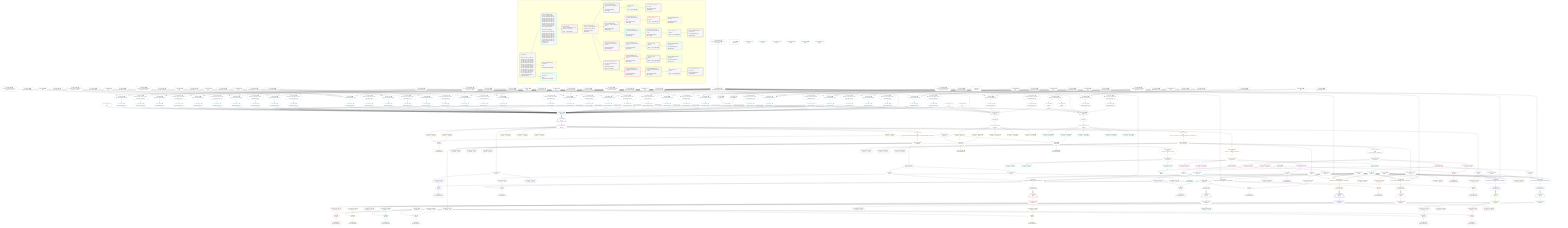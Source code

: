 %%{init: {'themeVariables': { 'fontSize': '12px'}}}%%
graph TD
    classDef path fill:#eee,stroke:#000,color:#000
    classDef plan fill:#fff,stroke-width:1px,color:#000
    classDef itemplan fill:#fff,stroke-width:2px,color:#000
    classDef unbatchedplan fill:#dff,stroke-width:1px,color:#000
    classDef sideeffectplan fill:#fcc,stroke-width:2px,color:#000
    classDef bucket fill:#f6f6f6,color:#000,stroke-width:2px,text-align:left


    %% plan dependencies
    PgSelect233[["PgSelect[233∈0] ➊<br />ᐸhousesᐳ"]]:::plan
    Object12{{"Object[12∈0] ➊<br />ᐸ{pgSettings,withPgClient}ᐳ"}}:::plan
    Constant597{{"Constant[597∈0] ➊<br />ᐸ2ᐳ"}}:::plan
    Constant598{{"Constant[598∈0] ➊<br />ᐸ3ᐳ"}}:::plan
    Lambda265{{"Lambda[265∈0] ➊<br />ᐸcalculateShouldReverseOrderᐳ"}}:::plan
    Lambda268{{"Lambda[268∈0] ➊<br />ᐸcalculateLimitAndOffsetSQLᐳ"}}:::plan
    Lambda577{{"Lambda[577∈0] ➊<br />ᐸcalculateOrderBySQLᐳ"}}:::plan
    Lambda582{{"Lambda[582∈0] ➊<br />ᐸcalculateOrderBySQLᐳ"}}:::plan
    Object12 & Constant597 & Constant598 & Lambda265 & Lambda268 & Lambda577 & Lambda582 --> PgSelect233
    PgSelect251[["PgSelect[251∈0] ➊<br />ᐸhousesᐳ"]]:::plan
    Access247{{"Access[247∈0] ➊<br />ᐸ246.1ᐳ"}}:::plan
    Access249{{"Access[249∈0] ➊<br />ᐸ246.2ᐳ"}}:::plan
    Lambda591{{"Lambda[591∈0] ➊<br />ᐸcalculateOrderBySQLᐳ"}}:::plan
    Lambda596{{"Lambda[596∈0] ➊<br />ᐸcalculateOrderBySQLᐳ"}}:::plan
    Object12 -->|rejectNull| PgSelect251
    Access247 -->|rejectNull| PgSelect251
    Access249 & Lambda265 & Lambda268 & Lambda591 & Lambda596 --> PgSelect251
    Object576{{"Object[576∈0] ➊<br />ᐸ{reverse,orders,alias,codec}ᐳ"}}:::plan
    Constant573{{"Constant[573∈0] ➊<br />ᐸ[]ᐳ"}}:::plan
    Constant574{{"Constant[574∈0] ➊<br />ᐸsql.identifier(”houses”)ᐳ"}}:::plan
    Constant561{{"Constant[561∈0] ➊<br />ᐸRecordCodec(houses)ᐳ"}}:::plan
    Lambda265 & Constant573 & Constant574 & Constant561 --> Object576
    Object590{{"Object[590∈0] ➊<br />ᐸ{reverse,orders,alias,codec}ᐳ"}}:::plan
    Constant587{{"Constant[587∈0] ➊<br />ᐸ[]ᐳ"}}:::plan
    Constant588{{"Constant[588∈0] ➊<br />ᐸsql.identifier(”houses”)ᐳ"}}:::plan
    Lambda265 & Constant587 & Constant588 & Constant561 --> Object590
    Access10{{"Access[10∈0] ➊<br />ᐸ2.pgSettingsᐳ"}}:::plan
    Access11{{"Access[11∈0] ➊<br />ᐸ2.withPgClientᐳ"}}:::plan
    Access10 & Access11 --> Object12
    __Value2["__Value[2∈0] ➊<br />ᐸcontextᐳ"]:::plan
    __Value2 --> Access10
    __Value2 --> Access11
    First235{{"First[235∈0] ➊"}}:::plan
    PgSelect233 --> First235
    PgSelectSingle236{{"PgSelectSingle[236∈0] ➊<br />ᐸhousesᐳ"}}:::plan
    First235 --> PgSelectSingle236
    Lambda246{{"Lambda[246∈0] ➊<br />ᐸspecifier_House_base64JSONᐳ"}}:::plan
    Constant599{{"Constant[599∈0] ➊<br />ᐸ'WyJob3VzZXMiLDIsM10='ᐳ"}}:::plan
    Constant599 --> Lambda246
    Lambda246 --> Access247
    Lambda246 --> Access249
    First253{{"First[253∈0] ➊"}}:::plan
    PgSelect251 --> First253
    PgSelectSingle254{{"PgSelectSingle[254∈0] ➊<br />ᐸhousesᐳ"}}:::plan
    First253 --> PgSelectSingle254
    Constant600{{"Constant[600∈0] ➊<br />ᐸ§{ first: null, last: null, cursorLower: null, cursorUpper: ᐳ"}}:::plan
    Constant600 --> Lambda265
    Constant601{{"Constant[601∈0] ➊<br />ᐸ§{ first: null, last: null, cursorLower: null, cursorUpper: ᐳ"}}:::plan
    Constant601 --> Lambda268
    Object576 --> Lambda577
    Constant620{{"Constant[620∈0] ➊<br />ᐸ§{ reverse: false, orders: [], alias: sql.identifier(”housesᐳ"}}:::plan
    Constant620 --> Lambda582
    Object590 --> Lambda591
    Constant621{{"Constant[621∈0] ➊<br />ᐸ§{ reverse: false, orders: [], alias: sql.identifier(”housesᐳ"}}:::plan
    Constant621 --> Lambda596
    __Value4["__Value[4∈0] ➊<br />ᐸrootValueᐳ"]:::plan
    Connection13{{"Connection[13∈0] ➊<br />ᐸ9ᐳ"}}:::plan
    Constant17{{"Constant[17∈0] ➊<br />ᐸ'houses'ᐳ"}}:::plan
    Constant32{{"Constant[32∈0] ➊<br />ᐸ'streets'ᐳ"}}:::plan
    Constant47{{"Constant[47∈0] ➊<br />ᐸ'buildings'ᐳ"}}:::plan
    Constant94{{"Constant[94∈0] ➊<br />ᐸ'properties'ᐳ"}}:::plan
    Constant263{{"Constant[263∈0] ➊<br />ᐸnullᐳ"}}:::plan
    Constant266{{"Constant[266∈0] ➊<br />ᐸfalseᐳ"}}:::plan
    Constant269{{"Constant[269∈0] ➊<br />ᐸ[ { codec: Codec(int4), fragment: { n: [Array], f: 0, c: 266ᐳ"}}:::plan
    Constant270{{"Constant[270∈0] ➊<br />ᐸsql.identifier(”buildings”)ᐳ"}}:::plan
    Constant271{{"Constant[271∈0] ➊<br />ᐸRecordCodec(buildings)ᐳ"}}:::plan
    Constant288{{"Constant[288∈0] ➊<br />ᐸ[]ᐳ"}}:::plan
    Constant289{{"Constant[289∈0] ➊<br />ᐸsql.identifier(”streets”)ᐳ"}}:::plan
    Constant290{{"Constant[290∈0] ➊<br />ᐸRecordCodec(streets)ᐳ"}}:::plan
    Constant304{{"Constant[304∈0] ➊<br />ᐸ[ { codec: Codec(int4), fragment: { n: [Array], f: 0, c: 266ᐳ"}}:::plan
    Constant305{{"Constant[305∈0] ➊<br />ᐸsql.identifier(”buildings”)ᐳ"}}:::plan
    Constant323{{"Constant[323∈0] ➊<br />ᐸ[]ᐳ"}}:::plan
    Constant324{{"Constant[324∈0] ➊<br />ᐸsql.identifier(”streets”)ᐳ"}}:::plan
    Constant339{{"Constant[339∈0] ➊<br />ᐸ[ { codec: Codec(int4), fragment: { n: [Array], f: 0, c: 266ᐳ"}}:::plan
    Constant340{{"Constant[340∈0] ➊<br />ᐸsql.identifier(”buildings”)ᐳ"}}:::plan
    Constant358{{"Constant[358∈0] ➊<br />ᐸ[]ᐳ"}}:::plan
    Constant359{{"Constant[359∈0] ➊<br />ᐸsql.identifier(”streets”)ᐳ"}}:::plan
    Constant374{{"Constant[374∈0] ➊<br />ᐸ[]ᐳ"}}:::plan
    Constant375{{"Constant[375∈0] ➊<br />ᐸsql.identifier(”properties”)ᐳ"}}:::plan
    Constant376{{"Constant[376∈0] ➊<br />ᐸRecordCodec(properties)ᐳ"}}:::plan
    Constant390{{"Constant[390∈0] ➊<br />ᐸ[]ᐳ"}}:::plan
    Constant391{{"Constant[391∈0] ➊<br />ᐸsql.identifier(”street_property”)ᐳ"}}:::plan
    Constant392{{"Constant[392∈0] ➊<br />ᐸRecordCodec(streetProperty)ᐳ"}}:::plan
    Constant406{{"Constant[406∈0] ➊<br />ᐸ[ { codec: Codec(int4), fragment: { n: [Array], f: 0, c: 266ᐳ"}}:::plan
    Constant407{{"Constant[407∈0] ➊<br />ᐸsql.identifier(”buildings”)ᐳ"}}:::plan
    Constant425{{"Constant[425∈0] ➊<br />ᐸ[]ᐳ"}}:::plan
    Constant426{{"Constant[426∈0] ➊<br />ᐸsql.identifier(”streets”)ᐳ"}}:::plan
    Constant441{{"Constant[441∈0] ➊<br />ᐸ[]ᐳ"}}:::plan
    Constant442{{"Constant[442∈0] ➊<br />ᐸsql.identifier(”properties”)ᐳ"}}:::plan
    Constant457{{"Constant[457∈0] ➊<br />ᐸ[ { codec: Codec(int4), fragment: { n: [Array], f: 0, c: 266ᐳ"}}:::plan
    Constant458{{"Constant[458∈0] ➊<br />ᐸsql.identifier(”buildings”)ᐳ"}}:::plan
    Constant476{{"Constant[476∈0] ➊<br />ᐸ[]ᐳ"}}:::plan
    Constant477{{"Constant[477∈0] ➊<br />ᐸsql.identifier(”streets”)ᐳ"}}:::plan
    Constant492{{"Constant[492∈0] ➊<br />ᐸ[ { codec: Codec(int4), fragment: { n: [Array], f: 0, c: 266ᐳ"}}:::plan
    Constant493{{"Constant[493∈0] ➊<br />ᐸsql.identifier(”buildings”)ᐳ"}}:::plan
    Constant511{{"Constant[511∈0] ➊<br />ᐸ[]ᐳ"}}:::plan
    Constant512{{"Constant[512∈0] ➊<br />ᐸsql.identifier(”streets”)ᐳ"}}:::plan
    Constant527{{"Constant[527∈0] ➊<br />ᐸ[]ᐳ"}}:::plan
    Constant528{{"Constant[528∈0] ➊<br />ᐸsql.identifier(”properties”)ᐳ"}}:::plan
    Constant543{{"Constant[543∈0] ➊<br />ᐸ[]ᐳ"}}:::plan
    Constant544{{"Constant[544∈0] ➊<br />ᐸsql.identifier(”buildings”)ᐳ"}}:::plan
    Constant559{{"Constant[559∈0] ➊<br />ᐸ[ { codec: Codec(int4), fragment: { n: [Array], f: 0, c: 102ᐳ"}}:::plan
    Constant560{{"Constant[560∈0] ➊<br />ᐸsql.identifier(”houses”)ᐳ"}}:::plan
    Constant602{{"Constant[602∈0] ➊<br />ᐸ§{ reverse: false, orders: [ { codec: Codec(int4), fragment:ᐳ"}}:::plan
    Constant603{{"Constant[603∈0] ➊<br />ᐸ§{ reverse: false, orders: [], alias: sql.identifier(”streetᐳ"}}:::plan
    Constant604{{"Constant[604∈0] ➊<br />ᐸ§{ reverse: false, orders: [ { codec: Codec(int4), fragment:ᐳ"}}:::plan
    Constant605{{"Constant[605∈0] ➊<br />ᐸ§{ reverse: false, orders: [], alias: sql.identifier(”streetᐳ"}}:::plan
    Constant606{{"Constant[606∈0] ➊<br />ᐸ§{ reverse: false, orders: [ { codec: Codec(int4), fragment:ᐳ"}}:::plan
    Constant607{{"Constant[607∈0] ➊<br />ᐸ§{ reverse: false, orders: [], alias: sql.identifier(”streetᐳ"}}:::plan
    Constant608{{"Constant[608∈0] ➊<br />ᐸ§{ reverse: false, orders: [], alias: sql.identifier(”properᐳ"}}:::plan
    Constant609{{"Constant[609∈0] ➊<br />ᐸ§{ reverse: false, orders: [], alias: sql.identifier(”streetᐳ"}}:::plan
    Constant610{{"Constant[610∈0] ➊<br />ᐸ§{ reverse: false, orders: [ { codec: Codec(int4), fragment:ᐳ"}}:::plan
    Constant611{{"Constant[611∈0] ➊<br />ᐸ§{ reverse: false, orders: [], alias: sql.identifier(”streetᐳ"}}:::plan
    Constant612{{"Constant[612∈0] ➊<br />ᐸ§{ reverse: false, orders: [], alias: sql.identifier(”properᐳ"}}:::plan
    Constant613{{"Constant[613∈0] ➊<br />ᐸ§{ reverse: false, orders: [ { codec: Codec(int4), fragment:ᐳ"}}:::plan
    Constant614{{"Constant[614∈0] ➊<br />ᐸ§{ reverse: false, orders: [], alias: sql.identifier(”streetᐳ"}}:::plan
    Constant615{{"Constant[615∈0] ➊<br />ᐸ§{ reverse: false, orders: [ { codec: Codec(int4), fragment:ᐳ"}}:::plan
    Constant616{{"Constant[616∈0] ➊<br />ᐸ§{ reverse: false, orders: [], alias: sql.identifier(”streetᐳ"}}:::plan
    Constant617{{"Constant[617∈0] ➊<br />ᐸ§{ reverse: false, orders: [], alias: sql.identifier(”properᐳ"}}:::plan
    Constant618{{"Constant[618∈0] ➊<br />ᐸ§{ reverse: false, orders: [], alias: sql.identifier(”buildiᐳ"}}:::plan
    Constant619{{"Constant[619∈0] ➊<br />ᐸ§{ reverse: false, orders: [ { codec: Codec(int4), fragment:ᐳ"}}:::plan
    PgSelect14[["PgSelect[14∈1] ➊<br />ᐸhousesᐳ"]]:::plan
    Lambda273{{"Lambda[273∈1] ➊<br />ᐸcalculateOrderBySQLᐳ"}}:::plan
    Lambda278{{"Lambda[278∈1] ➊<br />ᐸcalculateOrderBySQLᐳ"}}:::plan
    Lambda292{{"Lambda[292∈1] ➊<br />ᐸcalculateOrderBySQLᐳ"}}:::plan
    Lambda297{{"Lambda[297∈1] ➊<br />ᐸcalculateOrderBySQLᐳ"}}:::plan
    Lambda308{{"Lambda[308∈1] ➊<br />ᐸcalculateOrderBySQLᐳ"}}:::plan
    Lambda313{{"Lambda[313∈1] ➊<br />ᐸcalculateOrderBySQLᐳ"}}:::plan
    Lambda327{{"Lambda[327∈1] ➊<br />ᐸcalculateOrderBySQLᐳ"}}:::plan
    Lambda332{{"Lambda[332∈1] ➊<br />ᐸcalculateOrderBySQLᐳ"}}:::plan
    Lambda343{{"Lambda[343∈1] ➊<br />ᐸcalculateOrderBySQLᐳ"}}:::plan
    Lambda348{{"Lambda[348∈1] ➊<br />ᐸcalculateOrderBySQLᐳ"}}:::plan
    Lambda362{{"Lambda[362∈1] ➊<br />ᐸcalculateOrderBySQLᐳ"}}:::plan
    Lambda367{{"Lambda[367∈1] ➊<br />ᐸcalculateOrderBySQLᐳ"}}:::plan
    Lambda378{{"Lambda[378∈1] ➊<br />ᐸcalculateOrderBySQLᐳ"}}:::plan
    Lambda383{{"Lambda[383∈1] ➊<br />ᐸcalculateOrderBySQLᐳ"}}:::plan
    Lambda394{{"Lambda[394∈1] ➊<br />ᐸcalculateOrderBySQLᐳ"}}:::plan
    Lambda399{{"Lambda[399∈1] ➊<br />ᐸcalculateOrderBySQLᐳ"}}:::plan
    Lambda410{{"Lambda[410∈1] ➊<br />ᐸcalculateOrderBySQLᐳ"}}:::plan
    Lambda415{{"Lambda[415∈1] ➊<br />ᐸcalculateOrderBySQLᐳ"}}:::plan
    Lambda429{{"Lambda[429∈1] ➊<br />ᐸcalculateOrderBySQLᐳ"}}:::plan
    Lambda434{{"Lambda[434∈1] ➊<br />ᐸcalculateOrderBySQLᐳ"}}:::plan
    Lambda445{{"Lambda[445∈1] ➊<br />ᐸcalculateOrderBySQLᐳ"}}:::plan
    Lambda450{{"Lambda[450∈1] ➊<br />ᐸcalculateOrderBySQLᐳ"}}:::plan
    Lambda461{{"Lambda[461∈1] ➊<br />ᐸcalculateOrderBySQLᐳ"}}:::plan
    Lambda466{{"Lambda[466∈1] ➊<br />ᐸcalculateOrderBySQLᐳ"}}:::plan
    Lambda480{{"Lambda[480∈1] ➊<br />ᐸcalculateOrderBySQLᐳ"}}:::plan
    Lambda485{{"Lambda[485∈1] ➊<br />ᐸcalculateOrderBySQLᐳ"}}:::plan
    Lambda496{{"Lambda[496∈1] ➊<br />ᐸcalculateOrderBySQLᐳ"}}:::plan
    Lambda501{{"Lambda[501∈1] ➊<br />ᐸcalculateOrderBySQLᐳ"}}:::plan
    Lambda515{{"Lambda[515∈1] ➊<br />ᐸcalculateOrderBySQLᐳ"}}:::plan
    Lambda520{{"Lambda[520∈1] ➊<br />ᐸcalculateOrderBySQLᐳ"}}:::plan
    Lambda531{{"Lambda[531∈1] ➊<br />ᐸcalculateOrderBySQLᐳ"}}:::plan
    Lambda536{{"Lambda[536∈1] ➊<br />ᐸcalculateOrderBySQLᐳ"}}:::plan
    Lambda547{{"Lambda[547∈1] ➊<br />ᐸcalculateOrderBySQLᐳ"}}:::plan
    Lambda552{{"Lambda[552∈1] ➊<br />ᐸcalculateOrderBySQLᐳ"}}:::plan
    Lambda563{{"Lambda[563∈1] ➊<br />ᐸcalculateOrderBySQLᐳ"}}:::plan
    Lambda568{{"Lambda[568∈1] ➊<br />ᐸcalculateOrderBySQLᐳ"}}:::plan
    Object12 & Connection13 & Lambda268 & Lambda273 & Lambda278 & Lambda268 & Lambda292 & Lambda297 & Lambda308 & Lambda313 & Lambda327 & Lambda332 & Lambda343 & Lambda348 & Lambda362 & Lambda367 & Lambda378 & Lambda383 & Lambda268 & Lambda394 & Lambda399 & Lambda410 & Lambda415 & Lambda429 & Lambda434 & Lambda268 & Lambda445 & Lambda450 & Lambda461 & Lambda466 & Lambda480 & Lambda485 & Lambda496 & Lambda501 & Lambda515 & Lambda520 & Lambda531 & Lambda536 & Lambda268 & Lambda547 & Lambda552 & Lambda265 & Lambda268 & Lambda563 & Lambda568 --> PgSelect14
    Object272{{"Object[272∈1] ➊<br />ᐸ{reverse,orders,alias,codec}ᐳ"}}:::plan
    Lambda265 & Constant269 & Constant270 & Constant271 --> Object272
    Object291{{"Object[291∈1] ➊<br />ᐸ{reverse,orders,alias,codec}ᐳ"}}:::plan
    Lambda265 & Constant288 & Constant289 & Constant290 --> Object291
    Object307{{"Object[307∈1] ➊<br />ᐸ{reverse,orders,alias,codec}ᐳ"}}:::plan
    Lambda265 & Constant304 & Constant305 & Constant271 --> Object307
    Object326{{"Object[326∈1] ➊<br />ᐸ{reverse,orders,alias,codec}ᐳ"}}:::plan
    Lambda265 & Constant323 & Constant324 & Constant290 --> Object326
    Object342{{"Object[342∈1] ➊<br />ᐸ{reverse,orders,alias,codec}ᐳ"}}:::plan
    Lambda265 & Constant339 & Constant340 & Constant271 --> Object342
    Object361{{"Object[361∈1] ➊<br />ᐸ{reverse,orders,alias,codec}ᐳ"}}:::plan
    Lambda265 & Constant358 & Constant359 & Constant290 --> Object361
    Object377{{"Object[377∈1] ➊<br />ᐸ{reverse,orders,alias,codec}ᐳ"}}:::plan
    Lambda265 & Constant374 & Constant375 & Constant376 --> Object377
    Object393{{"Object[393∈1] ➊<br />ᐸ{reverse,orders,alias,codec}ᐳ"}}:::plan
    Lambda265 & Constant390 & Constant391 & Constant392 --> Object393
    Object409{{"Object[409∈1] ➊<br />ᐸ{reverse,orders,alias,codec}ᐳ"}}:::plan
    Lambda265 & Constant406 & Constant407 & Constant271 --> Object409
    Object428{{"Object[428∈1] ➊<br />ᐸ{reverse,orders,alias,codec}ᐳ"}}:::plan
    Lambda265 & Constant425 & Constant426 & Constant290 --> Object428
    Object444{{"Object[444∈1] ➊<br />ᐸ{reverse,orders,alias,codec}ᐳ"}}:::plan
    Lambda265 & Constant441 & Constant442 & Constant376 --> Object444
    Object460{{"Object[460∈1] ➊<br />ᐸ{reverse,orders,alias,codec}ᐳ"}}:::plan
    Lambda265 & Constant457 & Constant458 & Constant271 --> Object460
    Object479{{"Object[479∈1] ➊<br />ᐸ{reverse,orders,alias,codec}ᐳ"}}:::plan
    Lambda265 & Constant476 & Constant477 & Constant290 --> Object479
    Object495{{"Object[495∈1] ➊<br />ᐸ{reverse,orders,alias,codec}ᐳ"}}:::plan
    Lambda265 & Constant492 & Constant493 & Constant271 --> Object495
    Object514{{"Object[514∈1] ➊<br />ᐸ{reverse,orders,alias,codec}ᐳ"}}:::plan
    Lambda265 & Constant511 & Constant512 & Constant290 --> Object514
    Object530{{"Object[530∈1] ➊<br />ᐸ{reverse,orders,alias,codec}ᐳ"}}:::plan
    Lambda265 & Constant527 & Constant528 & Constant376 --> Object530
    Object546{{"Object[546∈1] ➊<br />ᐸ{reverse,orders,alias,codec}ᐳ"}}:::plan
    Lambda265 & Constant543 & Constant544 & Constant271 --> Object546
    Object562{{"Object[562∈1] ➊<br />ᐸ{reverse,orders,alias,codec}ᐳ"}}:::plan
    Lambda265 & Constant559 & Constant560 & Constant561 --> Object562
    Object272 --> Lambda273
    Constant602 --> Lambda278
    Object291 --> Lambda292
    Constant603 --> Lambda297
    Object307 --> Lambda308
    Constant604 --> Lambda313
    Object326 --> Lambda327
    Constant605 --> Lambda332
    Object342 --> Lambda343
    Constant606 --> Lambda348
    Object361 --> Lambda362
    Constant607 --> Lambda367
    Object377 --> Lambda378
    Constant608 --> Lambda383
    Object393 --> Lambda394
    Constant609 --> Lambda399
    Object409 --> Lambda410
    Constant610 --> Lambda415
    Object428 --> Lambda429
    Constant611 --> Lambda434
    Object444 --> Lambda445
    Constant612 --> Lambda450
    Object460 --> Lambda461
    Constant613 --> Lambda466
    Object479 --> Lambda480
    Constant614 --> Lambda485
    Object495 --> Lambda496
    Constant615 --> Lambda501
    Object514 --> Lambda515
    Constant616 --> Lambda520
    Object530 --> Lambda531
    Constant617 --> Lambda536
    Object546 --> Lambda547
    Constant618 --> Lambda552
    Object562 --> Lambda563
    Constant619 --> Lambda568
    Connection43{{"Connection[43∈1] ➊<br />ᐸ39ᐳ"}}:::plan
    Connection80{{"Connection[80∈1] ➊<br />ᐸ76ᐳ"}}:::plan
    Connection117{{"Connection[117∈1] ➊<br />ᐸ113ᐳ"}}:::plan
    Connection153{{"Connection[153∈1] ➊<br />ᐸ149ᐳ"}}:::plan
    Connection186{{"Connection[186∈1] ➊<br />ᐸ182ᐳ"}}:::plan
    Connection222{{"Connection[222∈1] ➊<br />ᐸ218ᐳ"}}:::plan
    __Item15[/"__Item[15∈2]<br />ᐸ14ᐳ"\]:::itemplan
    PgSelect14 ==> __Item15
    PgSelectSingle16{{"PgSelectSingle[16∈2]<br />ᐸhousesᐳ"}}:::plan
    __Item15 --> PgSelectSingle16
    List20{{"List[20∈3]<br />ᐸ17,18,19ᐳ"}}:::plan
    PgClassExpression18{{"PgClassExpression[18∈3]<br />ᐸ__houses__.”street_id”ᐳ"}}:::plan
    PgClassExpression19{{"PgClassExpression[19∈3]<br />ᐸ__houses__...operty_id”ᐳ"}}:::plan
    Constant17 & PgClassExpression18 & PgClassExpression19 --> List20
    PgSelectSingle16 --> PgClassExpression18
    PgSelectSingle16 --> PgClassExpression19
    Lambda21{{"Lambda[21∈3]<br />ᐸbase64JSONEncodeᐳ"}}:::plan
    List20 --> Lambda21
    PgClassExpression22{{"PgClassExpression[22∈3]<br />ᐸ__houses__...ding_name”ᐳ"}}:::plan
    PgSelectSingle16 --> PgClassExpression22
    PgClassExpression23{{"PgClassExpression[23∈3]<br />ᐸ__houses__...or_number”ᐳ"}}:::plan
    PgSelectSingle16 --> PgClassExpression23
    PgClassExpression24{{"PgClassExpression[24∈3]<br />ᐸ__houses__...reet_name”ᐳ"}}:::plan
    PgSelectSingle16 --> PgClassExpression24
    PgClassExpression25{{"PgClassExpression[25∈3]<br />ᐸ__houses__...ilding_id”ᐳ"}}:::plan
    PgSelectSingle16 --> PgClassExpression25
    PgSelectSingle31{{"PgSelectSingle[31∈3]<br />ᐸstreetsᐳ"}}:::plan
    PgSelectSingle16 --> PgSelectSingle31
    PgSelectSingle55{{"PgSelectSingle[55∈3]<br />ᐸbuildingsᐳ"}}:::plan
    RemapKeys553{{"RemapKeys[553∈3]<br />ᐸ16:{”0”:26,”1”:27,”2”:28,”3”:29,”4”:30,”5”:31,”6”:32,”7”:33,”8”:34,”9”:35,”10”:36,”11”:37,”12”:38}ᐳ"}}:::plan
    RemapKeys553 --> PgSelectSingle55
    PgSelectSingle129{{"PgSelectSingle[129∈3]<br />ᐸpropertiesᐳ"}}:::plan
    RemapKeys451{{"RemapKeys[451∈3]<br />ᐸ16:{”0”:16,”1”:17,”2”:18,”3”:19,”4”:20,”5”:21}ᐳ"}}:::plan
    RemapKeys451 --> PgSelectSingle129
    PgSelectSingle165{{"PgSelectSingle[165∈3]<br />ᐸstreet_propertyᐳ"}}:::plan
    RemapKeys400{{"RemapKeys[400∈3]<br />ᐸ16:{”0”:3,”1”:4,”2”:5,”3”:6,”4”:7,”5”:8,”6”:9,”7”:10,”8”:11,”9”:12,”10”:13,”11”:14}ᐳ"}}:::plan
    RemapKeys400 --> PgSelectSingle165
    PgSelectSingle16 --> RemapKeys400
    PgSelectSingle16 --> RemapKeys451
    PgSelectSingle16 --> RemapKeys553
    Object282{{"Object[282∈4]<br />ᐸ{rows,first,last,shouldReverseOrder,fetchOneExtra}ᐳ"}}:::plan
    Access280{{"Access[280∈4]<br />ᐸ16.1ᐳ"}}:::plan
    Access280 & Constant263 & Constant263 & Lambda265 & Constant266 --> Object282
    List34{{"List[34∈4]<br />ᐸ32,33ᐳ"}}:::plan
    PgClassExpression33{{"PgClassExpression[33∈4]<br />ᐸ__streets__.”id”ᐳ"}}:::plan
    Constant32 & PgClassExpression33 --> List34
    PgSelectSingle31 --> PgClassExpression33
    Lambda35{{"Lambda[35∈4]<br />ᐸbase64JSONEncodeᐳ"}}:::plan
    List34 --> Lambda35
    PgClassExpression36{{"PgClassExpression[36∈4]<br />ᐸ__streets__.”name”ᐳ"}}:::plan
    PgSelectSingle31 --> PgClassExpression36
    PgSelectSingle16 --> Access280
    Lambda283{{"Lambda[283∈4]<br />ᐸreverseIfNecessaryᐳ"}}:::plan
    Object282 --> Lambda283
    __Item45[/"__Item[45∈5]<br />ᐸ283ᐳ"\]:::itemplan
    Lambda283 ==> __Item45
    PgSelectSingle46{{"PgSelectSingle[46∈5]<br />ᐸbuildingsᐳ"}}:::plan
    __Item45 --> PgSelectSingle46
    List49{{"List[49∈6]<br />ᐸ47,48ᐳ"}}:::plan
    PgClassExpression48{{"PgClassExpression[48∈6]<br />ᐸ__buildings__.”id”ᐳ"}}:::plan
    Constant47 & PgClassExpression48 --> List49
    PgSelectSingle46 --> PgClassExpression48
    Lambda50{{"Lambda[50∈6]<br />ᐸbase64JSONEncodeᐳ"}}:::plan
    List49 --> Lambda50
    PgClassExpression51{{"PgClassExpression[51∈6]<br />ᐸ__buildings__.”name”ᐳ"}}:::plan
    PgSelectSingle46 --> PgClassExpression51
    List58{{"List[58∈7]<br />ᐸ47,57ᐳ"}}:::plan
    PgClassExpression57{{"PgClassExpression[57∈7]<br />ᐸ__buildings__.”id”ᐳ"}}:::plan
    Constant47 & PgClassExpression57 --> List58
    PgSelectSingle55 --> PgClassExpression57
    Lambda59{{"Lambda[59∈7]<br />ᐸbase64JSONEncodeᐳ"}}:::plan
    List58 --> Lambda59
    PgClassExpression60{{"PgClassExpression[60∈7]<br />ᐸ__buildings__.”name”ᐳ"}}:::plan
    PgSelectSingle55 --> PgClassExpression60
    PgClassExpression61{{"PgClassExpression[61∈7]<br />ᐸ__buildings__.”floors”ᐳ"}}:::plan
    PgSelectSingle55 --> PgClassExpression61
    PgClassExpression62{{"PgClassExpression[62∈7]<br />ᐸ__building...s_primary”ᐳ"}}:::plan
    PgSelectSingle55 --> PgClassExpression62
    PgSelectSingle68{{"PgSelectSingle[68∈7]<br />ᐸstreetsᐳ"}}:::plan
    RemapKeys486{{"RemapKeys[486∈7]<br />ᐸ55:{”0”:1,”1”:2,”2”:3}ᐳ"}}:::plan
    RemapKeys486 --> PgSelectSingle68
    PgSelectSingle93{{"PgSelectSingle[93∈7]<br />ᐸpropertiesᐳ"}}:::plan
    RemapKeys537{{"RemapKeys[537∈7]<br />ᐸ55:{”0”:7,”1”:8,”2”:9,”3”:10,”4”:11,”5”:12}ᐳ"}}:::plan
    RemapKeys537 --> PgSelectSingle93
    PgSelectSingle55 --> RemapKeys486
    PgSelectSingle55 --> RemapKeys537
    Object470{{"Object[470∈8]<br />ᐸ{rows,first,last,shouldReverseOrder,fetchOneExtra}ᐳ"}}:::plan
    Access468{{"Access[468∈8]<br />ᐸ486.1ᐳ"}}:::plan
    Access468 & Constant263 & Constant263 & Lambda265 & Constant266 --> Object470
    List71{{"List[71∈8]<br />ᐸ32,70ᐳ"}}:::plan
    PgClassExpression70{{"PgClassExpression[70∈8]<br />ᐸ__streets__.”id”ᐳ"}}:::plan
    Constant32 & PgClassExpression70 --> List71
    PgSelectSingle68 --> PgClassExpression70
    Lambda72{{"Lambda[72∈8]<br />ᐸbase64JSONEncodeᐳ"}}:::plan
    List71 --> Lambda72
    PgClassExpression73{{"PgClassExpression[73∈8]<br />ᐸ__streets__.”name”ᐳ"}}:::plan
    PgSelectSingle68 --> PgClassExpression73
    RemapKeys486 --> Access468
    Lambda471{{"Lambda[471∈8]<br />ᐸreverseIfNecessaryᐳ"}}:::plan
    Object470 --> Lambda471
    __Item82[/"__Item[82∈9]<br />ᐸ471ᐳ"\]:::itemplan
    Lambda471 ==> __Item82
    PgSelectSingle83{{"PgSelectSingle[83∈9]<br />ᐸbuildingsᐳ"}}:::plan
    __Item82 --> PgSelectSingle83
    List86{{"List[86∈10]<br />ᐸ47,85ᐳ"}}:::plan
    PgClassExpression85{{"PgClassExpression[85∈10]<br />ᐸ__buildings__.”id”ᐳ"}}:::plan
    Constant47 & PgClassExpression85 --> List86
    PgSelectSingle83 --> PgClassExpression85
    Lambda87{{"Lambda[87∈10]<br />ᐸbase64JSONEncodeᐳ"}}:::plan
    List86 --> Lambda87
    PgClassExpression88{{"PgClassExpression[88∈10]<br />ᐸ__buildings__.”name”ᐳ"}}:::plan
    PgSelectSingle83 --> PgClassExpression88
    List96{{"List[96∈11]<br />ᐸ94,95ᐳ"}}:::plan
    PgClassExpression95{{"PgClassExpression[95∈11]<br />ᐸ__properties__.”id”ᐳ"}}:::plan
    Constant94 & PgClassExpression95 --> List96
    PgSelectSingle93 --> PgClassExpression95
    Lambda97{{"Lambda[97∈11]<br />ᐸbase64JSONEncodeᐳ"}}:::plan
    List96 --> Lambda97
    PgClassExpression98{{"PgClassExpression[98∈11]<br />ᐸ__properti...street_id”ᐳ"}}:::plan
    PgSelectSingle93 --> PgClassExpression98
    PgClassExpression99{{"PgClassExpression[99∈11]<br />ᐸ__properti...or_number”ᐳ"}}:::plan
    PgSelectSingle93 --> PgClassExpression99
    PgSelectSingle105{{"PgSelectSingle[105∈11]<br />ᐸstreetsᐳ"}}:::plan
    RemapKeys521{{"RemapKeys[521∈11]<br />ᐸ93:{”0”:1,”1”:2,”2”:3}ᐳ"}}:::plan
    RemapKeys521 --> PgSelectSingle105
    PgSelectSingle93 --> RemapKeys521
    Object505{{"Object[505∈12]<br />ᐸ{rows,first,last,shouldReverseOrder,fetchOneExtra}ᐳ"}}:::plan
    Access503{{"Access[503∈12]<br />ᐸ521.1ᐳ"}}:::plan
    Access503 & Constant263 & Constant263 & Lambda265 & Constant266 --> Object505
    List108{{"List[108∈12]<br />ᐸ32,107ᐳ"}}:::plan
    PgClassExpression107{{"PgClassExpression[107∈12]<br />ᐸ__streets__.”id”ᐳ"}}:::plan
    Constant32 & PgClassExpression107 --> List108
    PgSelectSingle105 --> PgClassExpression107
    Lambda109{{"Lambda[109∈12]<br />ᐸbase64JSONEncodeᐳ"}}:::plan
    List108 --> Lambda109
    PgClassExpression110{{"PgClassExpression[110∈12]<br />ᐸ__streets__.”name”ᐳ"}}:::plan
    PgSelectSingle105 --> PgClassExpression110
    RemapKeys521 --> Access503
    Lambda506{{"Lambda[506∈12]<br />ᐸreverseIfNecessaryᐳ"}}:::plan
    Object505 --> Lambda506
    __Item119[/"__Item[119∈13]<br />ᐸ506ᐳ"\]:::itemplan
    Lambda506 ==> __Item119
    PgSelectSingle120{{"PgSelectSingle[120∈13]<br />ᐸbuildingsᐳ"}}:::plan
    __Item119 --> PgSelectSingle120
    List123{{"List[123∈14]<br />ᐸ47,122ᐳ"}}:::plan
    PgClassExpression122{{"PgClassExpression[122∈14]<br />ᐸ__buildings__.”id”ᐳ"}}:::plan
    Constant47 & PgClassExpression122 --> List123
    PgSelectSingle120 --> PgClassExpression122
    Lambda124{{"Lambda[124∈14]<br />ᐸbase64JSONEncodeᐳ"}}:::plan
    List123 --> Lambda124
    PgClassExpression125{{"PgClassExpression[125∈14]<br />ᐸ__buildings__.”name”ᐳ"}}:::plan
    PgSelectSingle120 --> PgClassExpression125
    List132{{"List[132∈15]<br />ᐸ94,131ᐳ"}}:::plan
    PgClassExpression131{{"PgClassExpression[131∈15]<br />ᐸ__properties__.”id”ᐳ"}}:::plan
    Constant94 & PgClassExpression131 --> List132
    PgSelectSingle129 --> PgClassExpression131
    Lambda133{{"Lambda[133∈15]<br />ᐸbase64JSONEncodeᐳ"}}:::plan
    List132 --> Lambda133
    PgClassExpression134{{"PgClassExpression[134∈15]<br />ᐸ__properti...street_id”ᐳ"}}:::plan
    PgSelectSingle129 --> PgClassExpression134
    PgClassExpression135{{"PgClassExpression[135∈15]<br />ᐸ__properti...or_number”ᐳ"}}:::plan
    PgSelectSingle129 --> PgClassExpression135
    PgSelectSingle141{{"PgSelectSingle[141∈15]<br />ᐸstreetsᐳ"}}:::plan
    RemapKeys435{{"RemapKeys[435∈15]<br />ᐸ129:{”0”:1,”1”:2,”2”:3}ᐳ"}}:::plan
    RemapKeys435 --> PgSelectSingle141
    PgSelectSingle129 --> RemapKeys435
    Object419{{"Object[419∈16]<br />ᐸ{rows,first,last,shouldReverseOrder,fetchOneExtra}ᐳ"}}:::plan
    Access417{{"Access[417∈16]<br />ᐸ435.1ᐳ"}}:::plan
    Access417 & Constant263 & Constant263 & Lambda265 & Constant266 --> Object419
    List144{{"List[144∈16]<br />ᐸ32,143ᐳ"}}:::plan
    PgClassExpression143{{"PgClassExpression[143∈16]<br />ᐸ__streets__.”id”ᐳ"}}:::plan
    Constant32 & PgClassExpression143 --> List144
    PgSelectSingle141 --> PgClassExpression143
    Lambda145{{"Lambda[145∈16]<br />ᐸbase64JSONEncodeᐳ"}}:::plan
    List144 --> Lambda145
    PgClassExpression146{{"PgClassExpression[146∈16]<br />ᐸ__streets__.”name”ᐳ"}}:::plan
    PgSelectSingle141 --> PgClassExpression146
    RemapKeys435 --> Access417
    Lambda420{{"Lambda[420∈16]<br />ᐸreverseIfNecessaryᐳ"}}:::plan
    Object419 --> Lambda420
    __Item155[/"__Item[155∈17]<br />ᐸ420ᐳ"\]:::itemplan
    Lambda420 ==> __Item155
    PgSelectSingle156{{"PgSelectSingle[156∈17]<br />ᐸbuildingsᐳ"}}:::plan
    __Item155 --> PgSelectSingle156
    List159{{"List[159∈18]<br />ᐸ47,158ᐳ"}}:::plan
    PgClassExpression158{{"PgClassExpression[158∈18]<br />ᐸ__buildings__.”id”ᐳ"}}:::plan
    Constant47 & PgClassExpression158 --> List159
    PgSelectSingle156 --> PgClassExpression158
    Lambda160{{"Lambda[160∈18]<br />ᐸbase64JSONEncodeᐳ"}}:::plan
    List159 --> Lambda160
    PgClassExpression161{{"PgClassExpression[161∈18]<br />ᐸ__buildings__.”name”ᐳ"}}:::plan
    PgSelectSingle156 --> PgClassExpression161
    PgClassExpression166{{"PgClassExpression[166∈19]<br />ᐸ__street_p..._.”str_id”ᐳ"}}:::plan
    PgSelectSingle165 --> PgClassExpression166
    PgClassExpression167{{"PgClassExpression[167∈19]<br />ᐸ__street_p....”prop_id”ᐳ"}}:::plan
    PgSelectSingle165 --> PgClassExpression167
    PgClassExpression168{{"PgClassExpression[168∈19]<br />ᐸ__street_p...ent_owner”ᐳ"}}:::plan
    PgSelectSingle165 --> PgClassExpression168
    PgSelectSingle174{{"PgSelectSingle[174∈19]<br />ᐸstreetsᐳ"}}:::plan
    PgSelectSingle165 --> PgSelectSingle174
    PgSelectSingle198{{"PgSelectSingle[198∈19]<br />ᐸpropertiesᐳ"}}:::plan
    RemapKeys384{{"RemapKeys[384∈19]<br />ᐸ165:{”0”:4,”1”:5,”2”:6,”3”:7,”4”:8,”5”:9}ᐳ"}}:::plan
    RemapKeys384 --> PgSelectSingle198
    PgSelectSingle165 --> RemapKeys384
    Object317{{"Object[317∈20]<br />ᐸ{rows,first,last,shouldReverseOrder,fetchOneExtra}ᐳ"}}:::plan
    Access315{{"Access[315∈20]<br />ᐸ165.1ᐳ"}}:::plan
    Access315 & Constant263 & Constant263 & Lambda265 & Constant266 --> Object317
    List177{{"List[177∈20]<br />ᐸ32,176ᐳ"}}:::plan
    PgClassExpression176{{"PgClassExpression[176∈20]<br />ᐸ__streets__.”id”ᐳ"}}:::plan
    Constant32 & PgClassExpression176 --> List177
    PgSelectSingle174 --> PgClassExpression176
    Lambda178{{"Lambda[178∈20]<br />ᐸbase64JSONEncodeᐳ"}}:::plan
    List177 --> Lambda178
    PgClassExpression179{{"PgClassExpression[179∈20]<br />ᐸ__streets__.”name”ᐳ"}}:::plan
    PgSelectSingle174 --> PgClassExpression179
    PgSelectSingle165 --> Access315
    Lambda318{{"Lambda[318∈20]<br />ᐸreverseIfNecessaryᐳ"}}:::plan
    Object317 --> Lambda318
    __Item188[/"__Item[188∈21]<br />ᐸ318ᐳ"\]:::itemplan
    Lambda318 ==> __Item188
    PgSelectSingle189{{"PgSelectSingle[189∈21]<br />ᐸbuildingsᐳ"}}:::plan
    __Item188 --> PgSelectSingle189
    List192{{"List[192∈22]<br />ᐸ47,191ᐳ"}}:::plan
    PgClassExpression191{{"PgClassExpression[191∈22]<br />ᐸ__buildings__.”id”ᐳ"}}:::plan
    Constant47 & PgClassExpression191 --> List192
    PgSelectSingle189 --> PgClassExpression191
    Lambda193{{"Lambda[193∈22]<br />ᐸbase64JSONEncodeᐳ"}}:::plan
    List192 --> Lambda193
    PgClassExpression194{{"PgClassExpression[194∈22]<br />ᐸ__buildings__.”name”ᐳ"}}:::plan
    PgSelectSingle189 --> PgClassExpression194
    List201{{"List[201∈23]<br />ᐸ94,200ᐳ"}}:::plan
    PgClassExpression200{{"PgClassExpression[200∈23]<br />ᐸ__properties__.”id”ᐳ"}}:::plan
    Constant94 & PgClassExpression200 --> List201
    PgSelectSingle198 --> PgClassExpression200
    Lambda202{{"Lambda[202∈23]<br />ᐸbase64JSONEncodeᐳ"}}:::plan
    List201 --> Lambda202
    PgClassExpression203{{"PgClassExpression[203∈23]<br />ᐸ__properti...street_id”ᐳ"}}:::plan
    PgSelectSingle198 --> PgClassExpression203
    PgClassExpression204{{"PgClassExpression[204∈23]<br />ᐸ__properti...or_number”ᐳ"}}:::plan
    PgSelectSingle198 --> PgClassExpression204
    PgSelectSingle210{{"PgSelectSingle[210∈23]<br />ᐸstreetsᐳ"}}:::plan
    RemapKeys368{{"RemapKeys[368∈23]<br />ᐸ198:{”0”:1,”1”:2,”2”:3}ᐳ"}}:::plan
    RemapKeys368 --> PgSelectSingle210
    PgSelectSingle198 --> RemapKeys368
    Object352{{"Object[352∈24]<br />ᐸ{rows,first,last,shouldReverseOrder,fetchOneExtra}ᐳ"}}:::plan
    Access350{{"Access[350∈24]<br />ᐸ368.1ᐳ"}}:::plan
    Access350 & Constant263 & Constant263 & Lambda265 & Constant266 --> Object352
    List213{{"List[213∈24]<br />ᐸ32,212ᐳ"}}:::plan
    PgClassExpression212{{"PgClassExpression[212∈24]<br />ᐸ__streets__.”id”ᐳ"}}:::plan
    Constant32 & PgClassExpression212 --> List213
    PgSelectSingle210 --> PgClassExpression212
    Lambda214{{"Lambda[214∈24]<br />ᐸbase64JSONEncodeᐳ"}}:::plan
    List213 --> Lambda214
    PgClassExpression215{{"PgClassExpression[215∈24]<br />ᐸ__streets__.”name”ᐳ"}}:::plan
    PgSelectSingle210 --> PgClassExpression215
    RemapKeys368 --> Access350
    Lambda353{{"Lambda[353∈24]<br />ᐸreverseIfNecessaryᐳ"}}:::plan
    Object352 --> Lambda353
    __Item224[/"__Item[224∈25]<br />ᐸ353ᐳ"\]:::itemplan
    Lambda353 ==> __Item224
    PgSelectSingle225{{"PgSelectSingle[225∈25]<br />ᐸbuildingsᐳ"}}:::plan
    __Item224 --> PgSelectSingle225
    List228{{"List[228∈26]<br />ᐸ47,227ᐳ"}}:::plan
    PgClassExpression227{{"PgClassExpression[227∈26]<br />ᐸ__buildings__.”id”ᐳ"}}:::plan
    Constant47 & PgClassExpression227 --> List228
    PgSelectSingle225 --> PgClassExpression227
    Lambda229{{"Lambda[229∈26]<br />ᐸbase64JSONEncodeᐳ"}}:::plan
    List228 --> Lambda229
    PgClassExpression230{{"PgClassExpression[230∈26]<br />ᐸ__buildings__.”name”ᐳ"}}:::plan
    PgSelectSingle225 --> PgClassExpression230
    List243{{"List[243∈27] ➊<br />ᐸ17,241,242ᐳ"}}:::plan
    PgClassExpression241{{"PgClassExpression[241∈27] ➊<br />ᐸ__houses__.”street_id”ᐳ"}}:::plan
    PgClassExpression242{{"PgClassExpression[242∈27] ➊<br />ᐸ__houses__...operty_id”ᐳ"}}:::plan
    Constant17 & PgClassExpression241 & PgClassExpression242 --> List243
    PgClassExpression237{{"PgClassExpression[237∈27] ➊<br />ᐸ__houses__...ding_name”ᐳ"}}:::plan
    PgSelectSingle236 --> PgClassExpression237
    PgClassExpression238{{"PgClassExpression[238∈27] ➊<br />ᐸ__houses__...or_number”ᐳ"}}:::plan
    PgSelectSingle236 --> PgClassExpression238
    PgClassExpression239{{"PgClassExpression[239∈27] ➊<br />ᐸ__houses__...reet_name”ᐳ"}}:::plan
    PgSelectSingle236 --> PgClassExpression239
    PgSelectSingle236 --> PgClassExpression241
    PgSelectSingle236 --> PgClassExpression242
    Lambda244{{"Lambda[244∈27] ➊<br />ᐸbase64JSONEncodeᐳ"}}:::plan
    List243 --> Lambda244
    List261{{"List[261∈28] ➊<br />ᐸ17,259,260ᐳ"}}:::plan
    PgClassExpression259{{"PgClassExpression[259∈28] ➊<br />ᐸ__houses__.”street_id”ᐳ"}}:::plan
    PgClassExpression260{{"PgClassExpression[260∈28] ➊<br />ᐸ__houses__...operty_id”ᐳ"}}:::plan
    Constant17 & PgClassExpression259 & PgClassExpression260 --> List261
    PgClassExpression255{{"PgClassExpression[255∈28] ➊<br />ᐸ__houses__...ding_name”ᐳ"}}:::plan
    PgSelectSingle254 --> PgClassExpression255
    PgClassExpression256{{"PgClassExpression[256∈28] ➊<br />ᐸ__houses__...or_number”ᐳ"}}:::plan
    PgSelectSingle254 --> PgClassExpression256
    PgClassExpression257{{"PgClassExpression[257∈28] ➊<br />ᐸ__houses__...reet_name”ᐳ"}}:::plan
    PgSelectSingle254 --> PgClassExpression257
    PgSelectSingle254 --> PgClassExpression259
    PgSelectSingle254 --> PgClassExpression260
    Lambda262{{"Lambda[262∈28] ➊<br />ᐸbase64JSONEncodeᐳ"}}:::plan
    List261 --> Lambda262

    %% define steps

    subgraph "Buckets for queries/v4/smart_comment_relations.houses"
    Bucket0("Bucket 0 (root)<br /><br />1: <br />ᐳ: 10, 11, 13, 17, 32, 47, 94, 263, 266, 269, 270, 271, 288, 289, 290, 304, 305, 323, 324, 339, 340, 358, 359, 374, 375, 376, 390, 391, 392, 406, 407, 425, 426, 441, 442, 457, 458, 476, 477, 492, 493, 511, 512, 527, 528, 543, 544, 559, 560, 561, 573, 574, 587, 588, 597, 598, 599, 600, 601, 602, 603, 604, 605, 606, 607, 608, 609, 610, 611, 612, 613, 614, 615, 616, 617, 618, 619, 620, 621, 12, 246, 247, 249, 265, 268, 576, 577, 582, 590, 591, 596<br />2: PgSelect[233], PgSelect[251]<br />ᐳ: 235, 236, 253, 254"):::bucket
    classDef bucket0 stroke:#696969
    class Bucket0,__Value2,__Value4,Access10,Access11,Object12,Connection13,Constant17,Constant32,Constant47,Constant94,PgSelect233,First235,PgSelectSingle236,Lambda246,Access247,Access249,PgSelect251,First253,PgSelectSingle254,Constant263,Lambda265,Constant266,Lambda268,Constant269,Constant270,Constant271,Constant288,Constant289,Constant290,Constant304,Constant305,Constant323,Constant324,Constant339,Constant340,Constant358,Constant359,Constant374,Constant375,Constant376,Constant390,Constant391,Constant392,Constant406,Constant407,Constant425,Constant426,Constant441,Constant442,Constant457,Constant458,Constant476,Constant477,Constant492,Constant493,Constant511,Constant512,Constant527,Constant528,Constant543,Constant544,Constant559,Constant560,Constant561,Constant573,Constant574,Object576,Lambda577,Lambda582,Constant587,Constant588,Object590,Lambda591,Lambda596,Constant597,Constant598,Constant599,Constant600,Constant601,Constant602,Constant603,Constant604,Constant605,Constant606,Constant607,Constant608,Constant609,Constant610,Constant611,Constant612,Constant613,Constant614,Constant615,Constant616,Constant617,Constant618,Constant619,Constant620,Constant621 bucket0
    Bucket1("Bucket 1 (nullableBoundary)<br />Deps: 12, 13, 268, 265, 269, 270, 271, 602, 288, 289, 290, 603, 304, 305, 604, 323, 324, 605, 339, 340, 606, 358, 359, 607, 374, 375, 376, 608, 390, 391, 392, 609, 406, 407, 610, 425, 426, 611, 441, 442, 612, 457, 458, 613, 476, 477, 614, 492, 493, 615, 511, 512, 616, 527, 528, 617, 543, 544, 618, 559, 560, 561, 619, 17, 32, 263, 266, 47, 94<br /><br />ROOT Connectionᐸ9ᐳ[13]<br />1: <br />ᐳ: 43, 80, 117, 153, 186, 222, 272, 278, 291, 297, 307, 313, 326, 332, 342, 348, 361, 367, 377, 383, 393, 399, 409, 415, 428, 434, 444, 450, 460, 466, 479, 485, 495, 501, 514, 520, 530, 536, 546, 552, 562, 568, 273, 292, 308, 327, 343, 362, 378, 394, 410, 429, 445, 461, 480, 496, 515, 531, 547, 563<br />2: PgSelect[14]"):::bucket
    classDef bucket1 stroke:#00bfff
    class Bucket1,PgSelect14,Connection43,Connection80,Connection117,Connection153,Connection186,Connection222,Object272,Lambda273,Lambda278,Object291,Lambda292,Lambda297,Object307,Lambda308,Lambda313,Object326,Lambda327,Lambda332,Object342,Lambda343,Lambda348,Object361,Lambda362,Lambda367,Object377,Lambda378,Lambda383,Object393,Lambda394,Lambda399,Object409,Lambda410,Lambda415,Object428,Lambda429,Lambda434,Object444,Lambda445,Lambda450,Object460,Lambda461,Lambda466,Object479,Lambda480,Lambda485,Object495,Lambda496,Lambda501,Object514,Lambda515,Lambda520,Object530,Lambda531,Lambda536,Object546,Lambda547,Lambda552,Object562,Lambda563,Lambda568 bucket1
    Bucket2("Bucket 2 (listItem)<br />Deps: 17, 32, 263, 265, 266, 47, 94, 43, 80, 117, 153, 186, 222<br /><br />ROOT __Item{2}ᐸ14ᐳ[15]"):::bucket
    classDef bucket2 stroke:#7f007f
    class Bucket2,__Item15,PgSelectSingle16 bucket2
    Bucket3("Bucket 3 (nullableBoundary)<br />Deps: 16, 17, 32, 263, 265, 266, 47, 94, 43, 80, 117, 153, 186, 222<br /><br />ROOT PgSelectSingle{2}ᐸhousesᐳ[16]"):::bucket
    classDef bucket3 stroke:#ffa500
    class Bucket3,PgClassExpression18,PgClassExpression19,List20,Lambda21,PgClassExpression22,PgClassExpression23,PgClassExpression24,PgClassExpression25,PgSelectSingle31,PgSelectSingle55,PgSelectSingle129,PgSelectSingle165,RemapKeys400,RemapKeys451,RemapKeys553 bucket3
    Bucket4("Bucket 4 (nullableBoundary)<br />Deps: 31, 32, 16, 263, 265, 266, 47, 43<br /><br />ROOT PgSelectSingle{3}ᐸstreetsᐳ[31]"):::bucket
    classDef bucket4 stroke:#0000ff
    class Bucket4,PgClassExpression33,List34,Lambda35,PgClassExpression36,Access280,Object282,Lambda283 bucket4
    Bucket5("Bucket 5 (listItem)<br />Deps: 47<br /><br />ROOT __Item{5}ᐸ283ᐳ[45]"):::bucket
    classDef bucket5 stroke:#7fff00
    class Bucket5,__Item45,PgSelectSingle46 bucket5
    Bucket6("Bucket 6 (nullableBoundary)<br />Deps: 46, 47<br /><br />ROOT PgSelectSingle{5}ᐸbuildingsᐳ[46]"):::bucket
    classDef bucket6 stroke:#ff1493
    class Bucket6,PgClassExpression48,List49,Lambda50,PgClassExpression51 bucket6
    Bucket7("Bucket 7 (nullableBoundary)<br />Deps: 55, 47, 32, 263, 265, 266, 94, 80, 117<br /><br />ROOT PgSelectSingle{3}ᐸbuildingsᐳ[55]"):::bucket
    classDef bucket7 stroke:#808000
    class Bucket7,PgClassExpression57,List58,Lambda59,PgClassExpression60,PgClassExpression61,PgClassExpression62,PgSelectSingle68,PgSelectSingle93,RemapKeys486,RemapKeys537 bucket7
    Bucket8("Bucket 8 (nullableBoundary)<br />Deps: 68, 32, 486, 263, 265, 266, 47, 80<br /><br />ROOT PgSelectSingle{7}ᐸstreetsᐳ[68]"):::bucket
    classDef bucket8 stroke:#dda0dd
    class Bucket8,PgClassExpression70,List71,Lambda72,PgClassExpression73,Access468,Object470,Lambda471 bucket8
    Bucket9("Bucket 9 (listItem)<br />Deps: 47<br /><br />ROOT __Item{9}ᐸ471ᐳ[82]"):::bucket
    classDef bucket9 stroke:#ff0000
    class Bucket9,__Item82,PgSelectSingle83 bucket9
    Bucket10("Bucket 10 (nullableBoundary)<br />Deps: 83, 47<br /><br />ROOT PgSelectSingle{9}ᐸbuildingsᐳ[83]"):::bucket
    classDef bucket10 stroke:#ffff00
    class Bucket10,PgClassExpression85,List86,Lambda87,PgClassExpression88 bucket10
    Bucket11("Bucket 11 (nullableBoundary)<br />Deps: 93, 94, 32, 263, 265, 266, 47, 117<br /><br />ROOT PgSelectSingle{7}ᐸpropertiesᐳ[93]"):::bucket
    classDef bucket11 stroke:#00ffff
    class Bucket11,PgClassExpression95,List96,Lambda97,PgClassExpression98,PgClassExpression99,PgSelectSingle105,RemapKeys521 bucket11
    Bucket12("Bucket 12 (nullableBoundary)<br />Deps: 105, 32, 521, 263, 265, 266, 47, 117<br /><br />ROOT PgSelectSingle{11}ᐸstreetsᐳ[105]"):::bucket
    classDef bucket12 stroke:#4169e1
    class Bucket12,PgClassExpression107,List108,Lambda109,PgClassExpression110,Access503,Object505,Lambda506 bucket12
    Bucket13("Bucket 13 (listItem)<br />Deps: 47<br /><br />ROOT __Item{13}ᐸ506ᐳ[119]"):::bucket
    classDef bucket13 stroke:#3cb371
    class Bucket13,__Item119,PgSelectSingle120 bucket13
    Bucket14("Bucket 14 (nullableBoundary)<br />Deps: 120, 47<br /><br />ROOT PgSelectSingle{13}ᐸbuildingsᐳ[120]"):::bucket
    classDef bucket14 stroke:#a52a2a
    class Bucket14,PgClassExpression122,List123,Lambda124,PgClassExpression125 bucket14
    Bucket15("Bucket 15 (nullableBoundary)<br />Deps: 129, 94, 32, 263, 265, 266, 47, 153<br /><br />ROOT PgSelectSingle{3}ᐸpropertiesᐳ[129]"):::bucket
    classDef bucket15 stroke:#ff00ff
    class Bucket15,PgClassExpression131,List132,Lambda133,PgClassExpression134,PgClassExpression135,PgSelectSingle141,RemapKeys435 bucket15
    Bucket16("Bucket 16 (nullableBoundary)<br />Deps: 141, 32, 435, 263, 265, 266, 47, 153<br /><br />ROOT PgSelectSingle{15}ᐸstreetsᐳ[141]"):::bucket
    classDef bucket16 stroke:#f5deb3
    class Bucket16,PgClassExpression143,List144,Lambda145,PgClassExpression146,Access417,Object419,Lambda420 bucket16
    Bucket17("Bucket 17 (listItem)<br />Deps: 47<br /><br />ROOT __Item{17}ᐸ420ᐳ[155]"):::bucket
    classDef bucket17 stroke:#696969
    class Bucket17,__Item155,PgSelectSingle156 bucket17
    Bucket18("Bucket 18 (nullableBoundary)<br />Deps: 156, 47<br /><br />ROOT PgSelectSingle{17}ᐸbuildingsᐳ[156]"):::bucket
    classDef bucket18 stroke:#00bfff
    class Bucket18,PgClassExpression158,List159,Lambda160,PgClassExpression161 bucket18
    Bucket19("Bucket 19 (nullableBoundary)<br />Deps: 165, 32, 263, 265, 266, 47, 94, 186, 222<br /><br />ROOT PgSelectSingle{3}ᐸstreet_propertyᐳ[165]"):::bucket
    classDef bucket19 stroke:#7f007f
    class Bucket19,PgClassExpression166,PgClassExpression167,PgClassExpression168,PgSelectSingle174,PgSelectSingle198,RemapKeys384 bucket19
    Bucket20("Bucket 20 (nullableBoundary)<br />Deps: 174, 32, 165, 263, 265, 266, 47, 186<br /><br />ROOT PgSelectSingle{19}ᐸstreetsᐳ[174]"):::bucket
    classDef bucket20 stroke:#ffa500
    class Bucket20,PgClassExpression176,List177,Lambda178,PgClassExpression179,Access315,Object317,Lambda318 bucket20
    Bucket21("Bucket 21 (listItem)<br />Deps: 47<br /><br />ROOT __Item{21}ᐸ318ᐳ[188]"):::bucket
    classDef bucket21 stroke:#0000ff
    class Bucket21,__Item188,PgSelectSingle189 bucket21
    Bucket22("Bucket 22 (nullableBoundary)<br />Deps: 189, 47<br /><br />ROOT PgSelectSingle{21}ᐸbuildingsᐳ[189]"):::bucket
    classDef bucket22 stroke:#7fff00
    class Bucket22,PgClassExpression191,List192,Lambda193,PgClassExpression194 bucket22
    Bucket23("Bucket 23 (nullableBoundary)<br />Deps: 198, 94, 32, 263, 265, 266, 47, 222<br /><br />ROOT PgSelectSingle{19}ᐸpropertiesᐳ[198]"):::bucket
    classDef bucket23 stroke:#ff1493
    class Bucket23,PgClassExpression200,List201,Lambda202,PgClassExpression203,PgClassExpression204,PgSelectSingle210,RemapKeys368 bucket23
    Bucket24("Bucket 24 (nullableBoundary)<br />Deps: 210, 32, 368, 263, 265, 266, 47, 222<br /><br />ROOT PgSelectSingle{23}ᐸstreetsᐳ[210]"):::bucket
    classDef bucket24 stroke:#808000
    class Bucket24,PgClassExpression212,List213,Lambda214,PgClassExpression215,Access350,Object352,Lambda353 bucket24
    Bucket25("Bucket 25 (listItem)<br />Deps: 47<br /><br />ROOT __Item{25}ᐸ353ᐳ[224]"):::bucket
    classDef bucket25 stroke:#dda0dd
    class Bucket25,__Item224,PgSelectSingle225 bucket25
    Bucket26("Bucket 26 (nullableBoundary)<br />Deps: 225, 47<br /><br />ROOT PgSelectSingle{25}ᐸbuildingsᐳ[225]"):::bucket
    classDef bucket26 stroke:#ff0000
    class Bucket26,PgClassExpression227,List228,Lambda229,PgClassExpression230 bucket26
    Bucket27("Bucket 27 (nullableBoundary)<br />Deps: 236, 17<br /><br />ROOT PgSelectSingleᐸhousesᐳ[236]"):::bucket
    classDef bucket27 stroke:#ffff00
    class Bucket27,PgClassExpression237,PgClassExpression238,PgClassExpression239,PgClassExpression241,PgClassExpression242,List243,Lambda244 bucket27
    Bucket28("Bucket 28 (nullableBoundary)<br />Deps: 254, 17<br /><br />ROOT PgSelectSingleᐸhousesᐳ[254]"):::bucket
    classDef bucket28 stroke:#00ffff
    class Bucket28,PgClassExpression255,PgClassExpression256,PgClassExpression257,PgClassExpression259,PgClassExpression260,List261,Lambda262 bucket28
    Bucket0 --> Bucket1 & Bucket27 & Bucket28
    Bucket1 --> Bucket2
    Bucket2 --> Bucket3
    Bucket3 --> Bucket4 & Bucket7 & Bucket15 & Bucket19
    Bucket4 --> Bucket5
    Bucket5 --> Bucket6
    Bucket7 --> Bucket8 & Bucket11
    Bucket8 --> Bucket9
    Bucket9 --> Bucket10
    Bucket11 --> Bucket12
    Bucket12 --> Bucket13
    Bucket13 --> Bucket14
    Bucket15 --> Bucket16
    Bucket16 --> Bucket17
    Bucket17 --> Bucket18
    Bucket19 --> Bucket20 & Bucket23
    Bucket20 --> Bucket21
    Bucket21 --> Bucket22
    Bucket23 --> Bucket24
    Bucket24 --> Bucket25
    Bucket25 --> Bucket26
    end